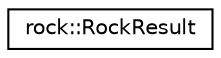 digraph "类继承关系图"
{
 // LATEX_PDF_SIZE
  edge [fontname="Helvetica",fontsize="10",labelfontname="Helvetica",labelfontsize="10"];
  node [fontname="Helvetica",fontsize="10",shape=record];
  rankdir="LR";
  Node0 [label="rock::RockResult",height=0.2,width=0.4,color="black", fillcolor="white", style="filled",URL="$structrock_1_1RockResult.html",tooltip=" "];
}
